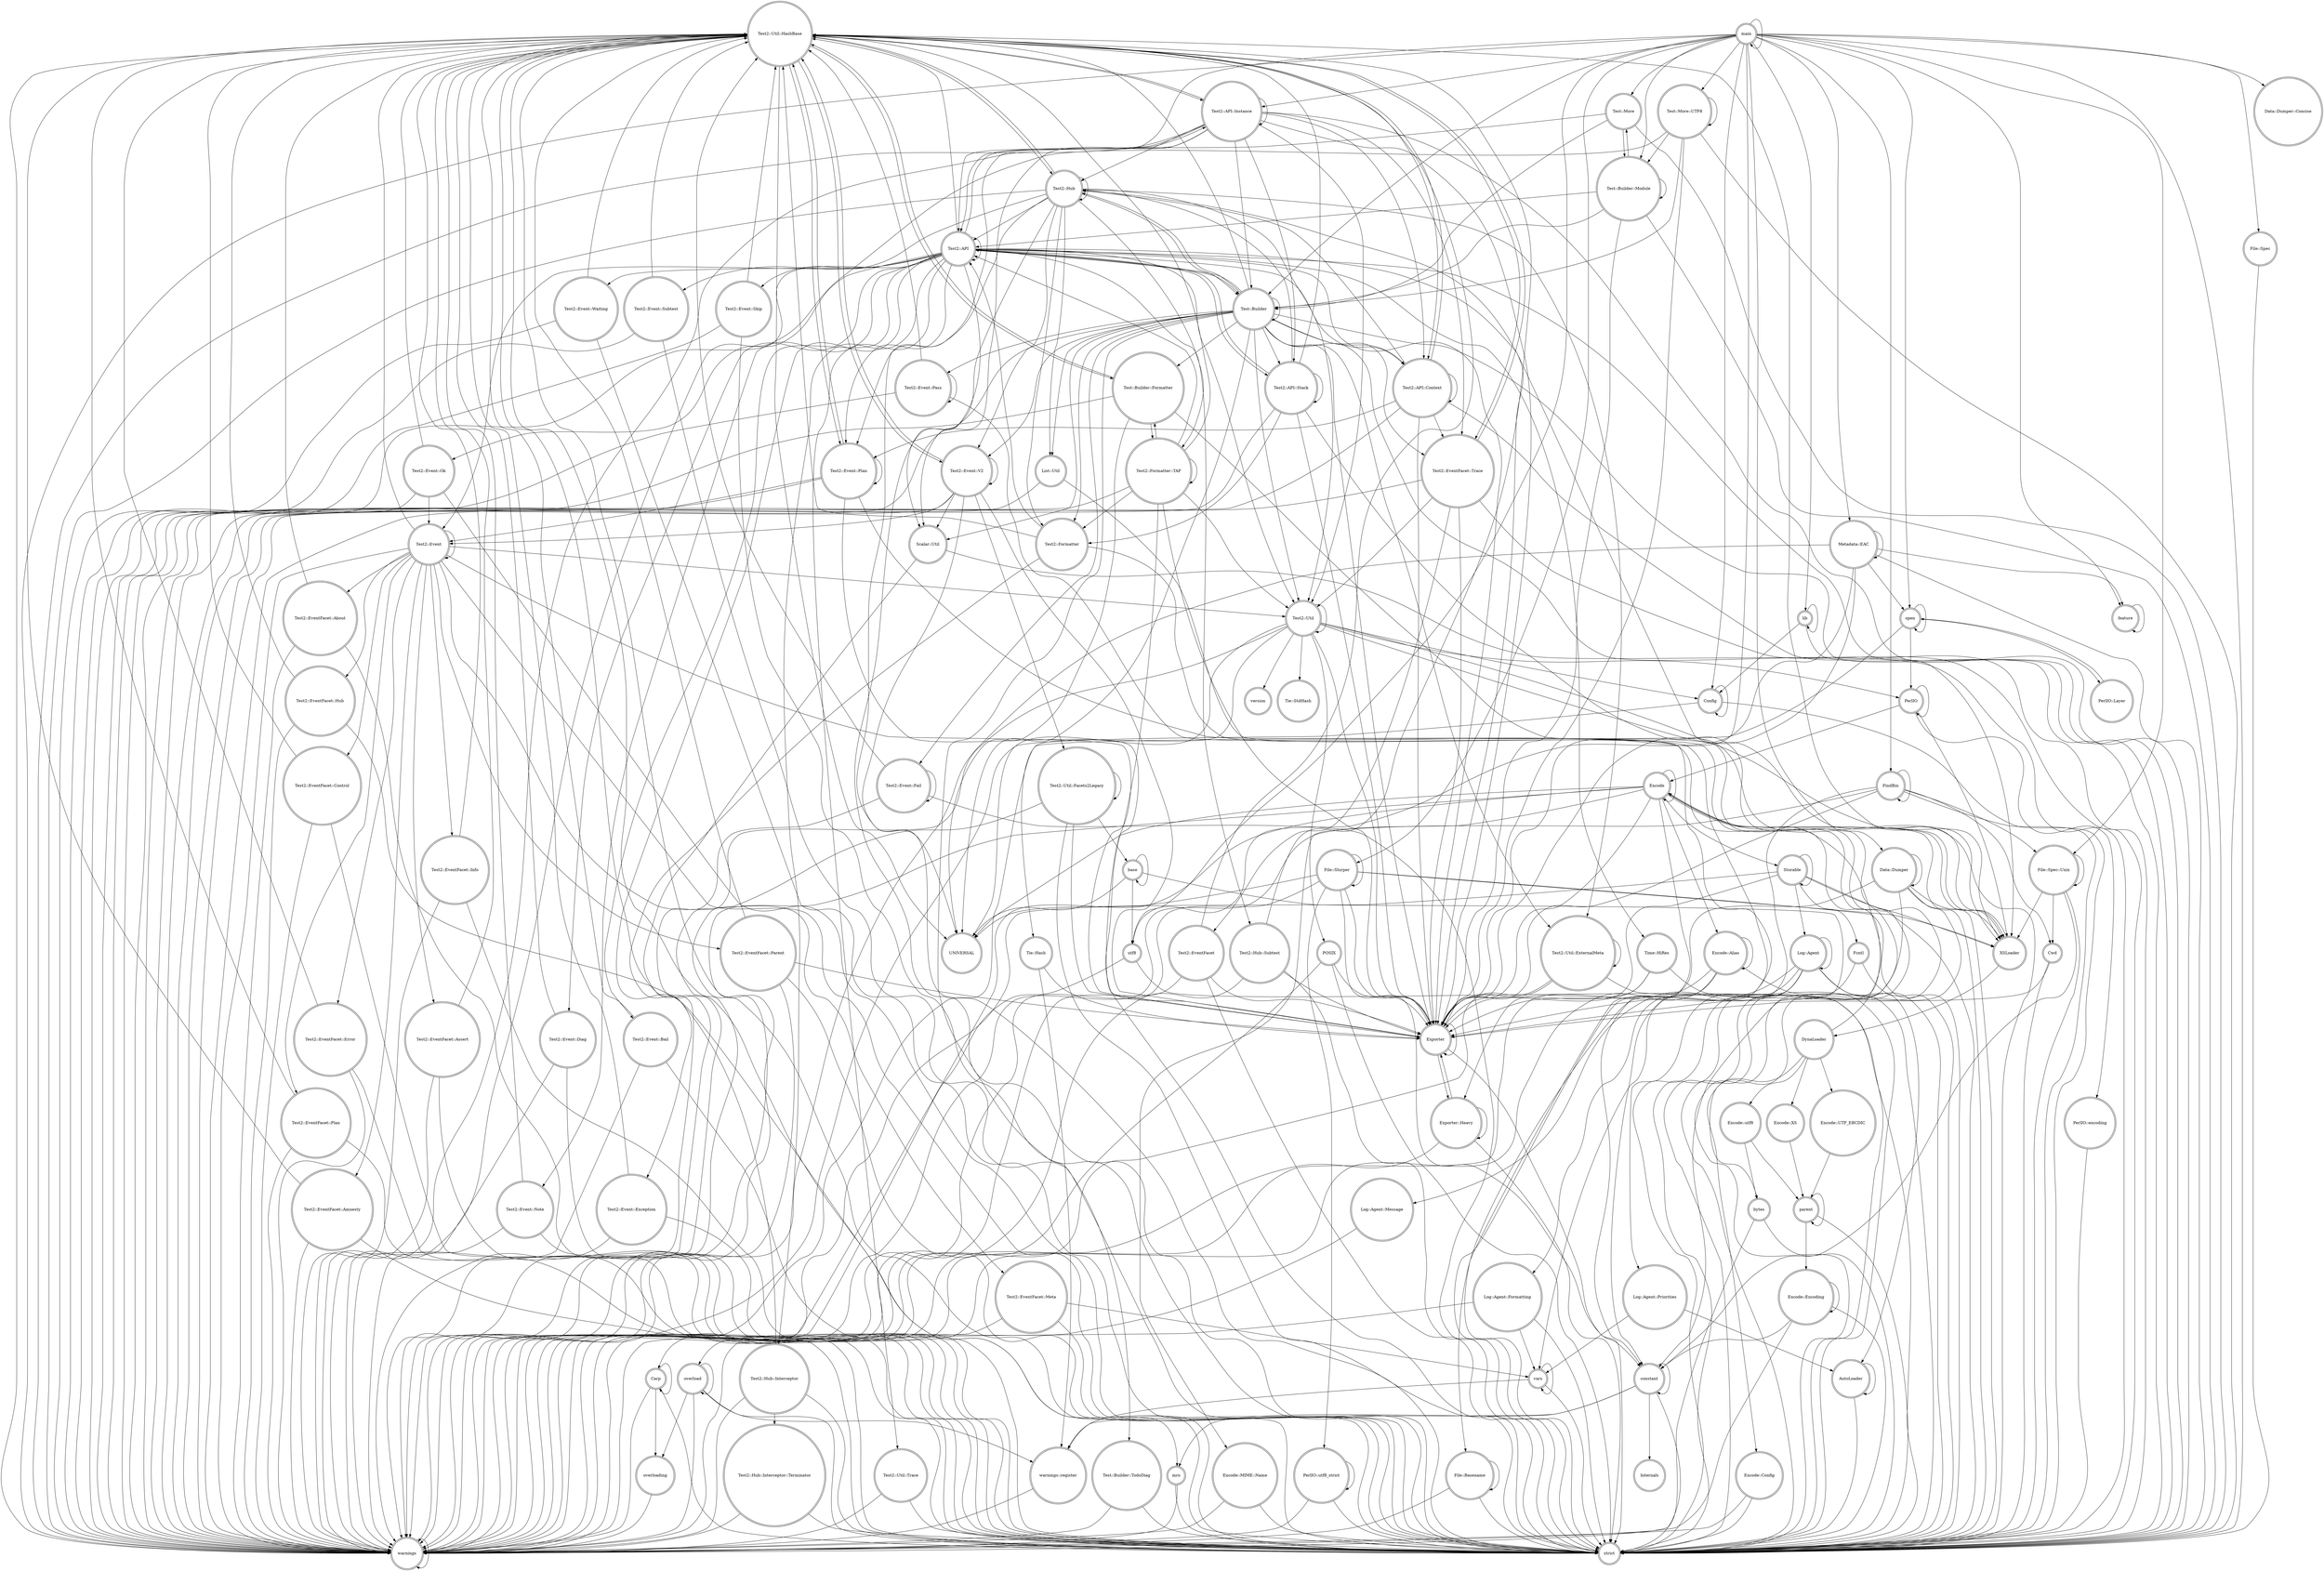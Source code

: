 digraph {
graph [overlap=false]
node [shape=doublecircle];
"Test2::Util::HashBase" -> "Test2::API::Instance";
"Test2::EventFacet::Assert" -> "warnings";
"Test2::Hub::Interceptor" -> "Test2::Hub::Interceptor::Terminator";
"Test2::Hub" -> "Test2::Event::Plan";
"Test2::API" -> "Test2::Event::Bail";
"Test2::Event" -> "Test2::EventFacet::Plan";
"Metadata::EAC" -> "open";
"Test2::Event" -> "Exporter";
"constant" -> "Internals";
"Test::Builder" -> "Test::Builder::TodoDiag";
"Test2::EventFacet::Amnesty" -> "strict";
"Exporter::Heavy" -> "Exporter::Heavy";
"Test2::Event::Note" -> "strict";
"vars" -> "vars";
"mro" -> "warnings";
"Encode" -> "warnings";
"Test2::Event" -> "Test2::EventFacet::Hub";
"Test2::API" -> "Test::Builder";
"Test::Builder" -> "Test2::Formatter";
"overload" -> "strict";
"Test::Builder" -> "List::Util";
"Scalar::Util" -> "strict";
"Test2::Event::Plan" -> "Test2::Util::HashBase";
"Data::Dumper" -> "constant";
"Test2::EventFacet::Hub" -> "warnings";
"Test2::Hub" -> "Test2::Util::ExternalMeta";
"main" -> "feature";
"Storable" -> "Storable";
"Log::Agent" -> "Log::Agent";
"Test::Builder" -> "Exporter";
"Scalar::Util" -> "warnings";
"Test2::API" -> "Test2::Event::Note";
"Test::More" -> "strict";
"overload" -> "warnings";
"base" -> "strict";
"Metadata::EAC" -> "utf8";
"Test2::Event::Plan" -> "Exporter";
"Test2::API::Stack" -> "warnings";
"Test2::EventFacet::Parent" -> "Test2::Util::HashBase";
"Test::More::UTF8" -> "Test::Builder::Module";
"Encode::utf8" -> "bytes";
"Log::Agent" -> "Log::Agent::Message";
"Test2::EventFacet::Control" -> "Test2::Util::HashBase";
"DynaLoader" -> "Encode::UTF_EBCDIC";
"Test2::Util" -> "warnings";
"Exporter" -> "Exporter::Heavy";
"warnings" -> "warnings";
"bytes" -> "warnings";
"PerlIO" -> "PerlIO";
"Test2::Event" -> "Test2::EventFacet::Parent";
"Test2::EventFacet::Meta" -> "warnings";
"Test2::Event::Ok" -> "Test2::Event";
"Test2::Event" -> "Test2::Util::HashBase";
"Test2::Formatter::TAP" -> "Test2::API";
"Test2::API::Context" -> "warnings";
"PerlIO::encoding" -> "strict";
"Storable" -> "strict";
"Encode::Alias" -> "strict";
"Config" -> "Config";
"Test2::EventFacet::Parent" -> "warnings";
"Encode::Config" -> "warnings";
"Test2::API::Context" -> "Test2::API::Context";
"Test::More::UTF8" -> "warnings";
"Test2::Util::HashBase" -> "Test2::Event::Plan";
"Test2::Formatter::TAP" -> "Test::Builder::Formatter";
"Log::Agent::Priorities" -> "vars";
"base" -> "utf8";
"Test2::API::Context" -> "Test2::Event::Plan";
"Test2::API::Instance" -> "Test2::Util::HashBase";
"Test2::Util::HashBase" -> "Test2::API::Context";
"Metadata::EAC" -> "warnings";
"Test2::EventFacet::Info" -> "Test2::Util::HashBase";
"Test2::EventFacet::Plan" -> "strict";
"Test2::EventFacet::Error" -> "strict";
"Log::Agent::Message" -> "overload";
"Test::Builder" -> "Scalar::Util";
"Config" -> "strict";
"Exporter" -> "Exporter";
"Test2::Event::V2" -> "Test2::Util::HashBase";
"Test2::API::Context" -> "strict";
"Test2::Hub::Interceptor" -> "Test2::Util::HashBase";
"Metadata::EAC" -> "feature";
"Test::Builder::Module" -> "Exporter";
"Test2::API::Stack" -> "Test2::Util::HashBase";
"POSIX" -> "Exporter";
"Test2::Event::Diag" -> "Test2::Util::HashBase";
"Test2::API::Instance" -> "Exporter";
"Test2::EventFacet::Meta" -> "strict";
"Exporter::Heavy" -> "strict";
"Metadata::EAC" -> "Exporter";
"DynaLoader" -> "Encode::Config";
"XSLoader" -> "Encode";
"Test2::EventFacet::Trace" -> "strict";
"main" -> "open";
"Exporter::Heavy" -> "warnings";
"lib" -> "lib";
"Test::Builder" -> "Test2::Event::Fail";
"Test2::Event::Exception" -> "warnings";
"constant" -> "mro";
"Test2::API" -> "Test2::Event::Waiting";
"warnings::register" -> "warnings";
"Test2::Hub::Subtest" -> "warnings";
"Test::Builder::Module" -> "Test2::API";
"Test2::Event::Fail" -> "warnings";
"Test::More" -> "Test::Builder";
"Log::Agent" -> "strict";
"Carp" -> "warnings";
"Test2::Util::ExternalMeta" -> "strict";
"Test2::Util::ExternalMeta" -> "warnings";
"Test2::Hub" -> "Test2::Util::HashBase";
"Test2::Util::HashBase" -> "mro";
"Test::Builder::Module" -> "Test::Builder::Module";
"PerlIO" -> "Encode";
"Test2::API::Stack" -> "strict";
"Exporter::Heavy" -> "Exporter";
"Test2::Event::Note" -> "warnings";
"Test2::EventFacet::Amnesty" -> "warnings";
"Encode::MIME::Name" -> "warnings";
"constant" -> "warnings::register";
"Test::Builder::Module" -> "Test::More";
"Encode::Encoding" -> "strict";
"Test2::Formatter" -> "Test2::Util::HashBase";
"Test2::EventFacet" -> "warnings";
"FindBin" -> "FindBin";
"Log::Agent" -> "Exporter";
"File::Slurper" -> "UNIVERSAL";
"bytes" -> "strict";
"Test2::Hub" -> "Test2::Hub";
"Test2::API::Instance" -> "Test2::API::Instance";
"Test2::Event::Ok" -> "warnings";
"Test2::Event" -> "Test2::EventFacet::Amnesty";
"Fcntl" -> "strict";
"Test2::Util::ExternalMeta" -> "Exporter";
"PerlIO" -> "PerlIO::encoding";
"File::Slurper" -> "constant";
"Test2::Util" -> "Exporter";
"Storable" -> "Fcntl";
"Test2::Hub" -> "Exporter";
"Test2::API" -> "Test2::Util";
"Test2::Event::Ok" -> "strict";
"Test2::EventFacet::Control" -> "strict";
"utf8" -> "warnings";
"Encode::utf8" -> "parent";
"Test2::API::Instance" -> "Test::Builder";
"parent" -> "Encode::Encoding";
"Test2::Util" -> "Tie::Hash";
"Test::Builder::Formatter" -> "strict";
"FindBin" -> "Cwd";
"Test::Builder" -> "UNIVERSAL";
"Encode::Config" -> "strict";
"Test2::Formatter::TAP" -> "Test2::Util::HashBase";
"Test2::EventFacet::Info" -> "strict";
"Test::Builder" -> "Test2::API::Stack";
"Test2::EventFacet::Plan" -> "warnings";
"Time::HiRes" -> "strict";
"Test::Builder" -> "XSLoader";
"Test2::Util::Facets2Legacy" -> "warnings";
"Test::Builder::Formatter" -> "Test2::Formatter::TAP";
"Time::HiRes" -> "Exporter::Heavy";
"File::Basename" -> "strict";
"Test2::Event::Pass" -> "warnings";
"Test2::Event" -> "Test2::EventFacet::Info";
"Test2::API" -> "Test2::Hub::Subtest";
"PerlIO::utf8_strict" -> "strict";
"Test2::Event" -> "Test2::EventFacet::Assert";
"Test2::API" -> "Test2::Hub::Interceptor";
"Test2::Formatter::TAP" -> "Test2::Formatter::TAP";
"Data::Dumper" -> "XSLoader";
"Test2::Util::Trace" -> "strict";
"main" -> "Test::Builder::Module";
"File::Spec::Unix" -> "strict";
"PerlIO::utf8_strict" -> "PerlIO::utf8_strict";
"Encode::MIME::Name" -> "strict";
"Test2::Formatter" -> "strict";
"Test2::Util" -> "UNIVERSAL";
"Test2::Hub::Subtest" -> "Test2::Util::HashBase";
"Test2::Event::V2" -> "strict";
"Test2::Event::V2" -> "warnings";
"Test2::API" -> "Test2::Event::Plan";
"lib" -> "Config";
"Test2::EventFacet::Trace" -> "Test2::Util::HashBase";
"Data::Dumper" -> "bytes";
"Test2::Util::HashBase" -> "Test2::EventFacet::Trace";
"Log::Agent" -> "Log::Agent::Formatting";
"Test2::Formatter::TAP" -> "Exporter";
"Test2::Util::Facets2Legacy" -> "Exporter";
"Test2::Event::Subtest" -> "warnings";
"Test::More" -> "warnings";
"Test2::EventFacet::About" -> "strict";
"Log::Agent" -> "Log::Agent::Priorities";
"Encode::Encoding" -> "warnings";
"main" -> "Data::Dumper";
"Test2::Event::V2" -> "Test2::Util::Facets2Legacy";
"Test2::API" -> "strict";
"Test2::Event::Plan" -> "strict";
"open" -> "PerlIO::Layer";
"File::Slurper" -> "warnings";
"Test2::Event::Skip" -> "Test2::Util::HashBase";
"Test2::API::Instance" -> "Test2::API::Context";
"Test2::Util" -> "version";
"main" -> "lib";
"Test2::API" -> "XSLoader";
"main" -> "Exporter";
"Data::Dumper" -> "Data::Dumper";
"DynaLoader" -> "Encode::utf8";
"Log::Agent::Formatting" -> "strict";
"Test2::EventFacet::Hub" -> "Test2::Util::HashBase";
"Tie::Hash" -> "Exporter";
"Encode" -> "UNIVERSAL";
"Test2::EventFacet::Error" -> "Test2::Util::HashBase";
"AutoLoader" -> "strict";
"Test2::Event::V2" -> "Test2::Event::V2";
"constant" -> "constant";
"Cwd" -> "strict";
"Encode" -> "Exporter";
"Test2::Event::Note" -> "Test2::Util::HashBase";
"Test2::API" -> "Test2::Event::Diag";
"Test2::Event::Pass" -> "Test2::Event::Pass";
"Test2::EventFacet::Info" -> "warnings";
"Carp" -> "overloading";
"Encode" -> "XSLoader";
"Test2::API" -> "Time::HiRes";
"Test2::Event" -> "Test2::Event";
"Test2::Util::HashBase" -> "XSLoader";
"Storable" -> "warnings";
"Test2::Event::Plan" -> "Test2::Event::Plan";
"Test2::Util::Trace" -> "warnings";
"Time::HiRes" -> "Exporter";
"base" -> "base";
"main" -> "Test2::API::Instance";
"DynaLoader" -> "Encode::XS";
"List::Util" -> "strict";
"Test2::Event" -> "Test2::Util";
"Test2::Event" -> "Test2::EventFacet::Control";
"Test2::Event::Skip" -> "warnings";
"Test::Builder::Module" -> "Test::Builder";
"Test2::EventFacet::Plan" -> "Test2::Util::HashBase";
"Test2::API::Context" -> "Exporter";
"Test2::Event::Exception" -> "strict";
"mro" -> "strict";
"main" -> "warnings";
"Test2::Util::ExternalMeta" -> "Test2::Util::ExternalMeta";
"Test2::Event" -> "Test2::EventFacet::Meta";
"Test2::EventFacet" -> "Exporter";
"Test::Builder" -> "Test2::Event::Pass";
"Test2::Event::Bail" -> "warnings";
"open" -> "open";
"Test2::Hub" -> "warnings";
"Test2::EventFacet::Parent" -> "strict";
"vars" -> "warnings::register";
"Test2::Event::Subtest" -> "strict";
"main" -> "strict";
"main" -> "Test::More";
"Test2::Event" -> "strict";
"Test2::EventFacet::Parent" -> "Exporter";
"Encode::Encoding" -> "constant";
"Test2::Hub" -> "Test2::Formatter";
"main" -> "FindBin";
"Test2::Util" -> "Config";
"Test2::EventFacet::About" -> "Test2::Util::HashBase";
"Test2::API::Stack" -> "Test2::Formatter";
"FindBin" -> "warnings";
"Test2::Hub::Interceptor" -> "warnings";
"Test2::Event::Waiting" -> "strict";
"parent" -> "parent";
"Test2::API" -> "Test2::API";
"Test2::Hub" -> "Test2::Formatter::TAP";
"File::Slurper" -> "Exporter";
"Test2::API::Instance" -> "strict";
"vars" -> "strict";
"Test2::Event::Exception" -> "Test2::Util::HashBase";
"overload" -> "overloading";
"Encode::Alias" -> "Encode::Alias";
"Test2::EventFacet::Control" -> "warnings";
"File::Basename" -> "File::Basename";
"Test2::Hub::Subtest" -> "Exporter";
"Test2::Util::Facets2Legacy" -> "strict";
"Test2::API::Instance" -> "Test2::API::Stack";
"Fcntl" -> "Exporter";
"PerlIO" -> "XSLoader";
"open" -> "PerlIO";
"Test2::API" -> "warnings";
"main" -> "Data::Dumper::Concise";
"Encode::Encoding" -> "Encode::Encoding";
"Test::Builder" -> "Test2::Util::HashBase";
"Test2::API" -> "Exporter";
"Test::Builder" -> "Test::Builder";
"Test2::Util" -> "POSIX";
"Test2::Formatter::TAP" -> "strict";
"Test2::API::Instance" -> "Test2::EventFacet::Trace";
"parent" -> "strict";
"Test2::Hub::Interceptor::Terminator" -> "strict";
"PerlIO::utf8_strict" -> "warnings";
"Test2::Formatter" -> "warnings";
"Test2::Util" -> "XSLoader";
"Encode::Alias" -> "warnings";
"Test2::Hub" -> "Test2::Event";
"File::Spec::Unix" -> "XSLoader";
"Test2::Util" -> "Tie::StdHash";
"Test2::Event::Ok" -> "Test2::Util::HashBase";
"Test2::EventFacet::Assert" -> "Test2::Util::HashBase";
"Test2::Util" -> "strict";
"XSLoader" -> "DynaLoader";
"Test::Builder::Formatter" -> "warnings";
"Test2::Event::Diag" -> "strict";
"Test::Builder::Formatter" -> "Test2::Util::HashBase";
"Encode" -> "constant";
"Test2::Event::Subtest" -> "Test2::Util::HashBase";
"Encode::Alias" -> "constant";
"Encode" -> "Carp";
"Test2::Event::Waiting" -> "warnings";
"main" -> "Test::Builder";
"Exporter" -> "strict";
"Encode::XS" -> "parent";
"Log::Agent::Formatting" -> "vars";
"Test::Builder::Module" -> "strict";
"FindBin" -> "strict";
"Test2::Event::Fail" -> "strict";
"Test2::Hub" -> "Test2::API";
"Test2::Formatter::TAP" -> "warnings";
"File::Spec::Unix" -> "File::Spec::Unix";
"List::Util" -> "warnings";
"Log::Agent" -> "vars";
"Test2::API::Instance" -> "Test2::API";
"Test2::Hub" -> "Test::Builder";
"Test2::Util" -> "PerlIO";
"Test::Builder" -> "Test2::Hub";
"Test::Builder" -> "Test2::API::Context";
"Test2::EventFacet::Trace" -> "Test2::EventFacet";
"Test::Builder" -> "strict";
"Test2::Event::Skip" -> "strict";
"Test2::Event::V2" -> "Scalar::Util";
"Test2::Event::Bail" -> "Test2::Util::HashBase";
"Log::Agent::Priorities" -> "AutoLoader";
"Test2::EventFacet::Trace" -> "Exporter";
"main" -> "utf8";
"Test2::API" -> "Scalar::Util";
"Test::More" -> "Test::Builder::Module";
"Encode" -> "Encode::MIME::Name";
"Test2::API" -> "Test2::Event::Ok";
"File::Slurper" -> "PerlIO::utf8_strict";
"Test::Builder::Formatter" -> "UNIVERSAL";
"Encode" -> "Encode::Alias";
"utf8" -> "strict";
"Test::Builder::TodoDiag" -> "strict";
"FindBin" -> "Exporter";
"main" -> "main";
"Test2::Event::Fail" -> "Test2::Event::Fail";
"Test::More::UTF8" -> "Exporter";
"Encode" -> "Storable";
"Test2::Hub::Subtest" -> "strict";
"Test2::API::Instance" -> "Test2::Util";
"Test2::Hub::Interceptor" -> "strict";
"Test2::Util::Facets2Legacy" -> "base";
"Data::Dumper" -> "warnings";
"Test2::Util" -> "Test2::Util";
"Test2::Event::V2" -> "Test2::Event";
"Carp" -> "Carp";
"Test::More::UTF8" -> "strict";
"Test::Builder::TodoDiag" -> "warnings";
"Test2::EventFacet" -> "strict";
"Test2::Event" -> "Test2::EventFacet::About";
"Test2::API::Context" -> "Test2::Util::HashBase";
"Cwd" -> "Exporter";
"Test2::API::Stack" -> "Test2::API::Stack";
"Test::More::UTF8" -> "Test::Builder";
"Test::Builder" -> "Test2::API";
"Test2::Event::Pass" -> "Test2::Util::HashBase";
"Test2::Util::Facets2Legacy" -> "Test2::Util::Facets2Legacy";
"Test2::Event::Diag" -> "warnings";
"AutoLoader" -> "AutoLoader";
"File::Slurper" -> "File::Slurper";
"main" -> "File::Spec::Unix";
"Test::Builder" -> "Test2::EventFacet::Trace";
"Test2::API::Stack" -> "Exporter";
"Test2::Hub" -> "strict";
"Test2::API" -> "Test2::Util::HashBase";
"Metadata::EAC" -> "strict";
"Carp" -> "strict";
"Test2::Hub" -> "Test2::Event::V2";
"Test2::Event::V2" -> "Exporter";
"Encode::UTF_EBCDIC" -> "parent";
"Test2::Event::Bail" -> "strict";
"lib" -> "strict";
"Test2::API::Context" -> "Test2::EventFacet::Trace";
"Data::Dumper" -> "strict";
"Test2::API" -> "Test2::API::Context";
"Encode" -> "Encode";
"Test2::Event::Pass" -> "strict";
"Test2::EventFacet::Assert" -> "strict";
"feature" -> "feature";
"Test2::Event" -> "Test2::EventFacet::Error";
"Test2::Event::Waiting" -> "Test2::Util::HashBase";
"File::Spec::Unix" -> "Cwd";
"Test2::Util::HashBase" -> "strict";
"Test2::Formatter" -> "Test2::API";
"Metadata::EAC" -> "Metadata::EAC";
"open" -> "warnings";
"Config" -> "warnings";
"Log::Agent" -> "AutoLoader";
"Test2::EventFacet::Meta" -> "vars";
"POSIX" -> "warnings";
"File::Spec::Unix" -> "constant";
"Test2::Util::HashBase" -> "Test2::Event::V2";
"Test2::Event::Plan" -> "warnings";
"Test2::EventFacet::Trace" -> "Test2::Util";
"Test2::EventFacet::About" -> "warnings";
"Test2::Event::Fail" -> "Test2::Util::HashBase";
"Test2::Formatter::TAP" -> "Test2::Util";
"Test2::API::Stack" -> "Test2::API";
"Test2::Util::HashBase" -> "UNIVERSAL";
"main" -> "File::Slurper";
"Storable" -> "XSLoader";
"Test2::API" -> "Test2::Util::Trace";
"Test2::API::Instance" -> "Scalar::Util";
"File::Slurper" -> "XSLoader";
"DynaLoader" -> "Encode";
"Test2::API::Context" -> "Test2::Hub";
"main" -> "Config";
"FindBin" -> "File::Basename";
"overload" -> "warnings::register";
"Test2::Formatter::TAP" -> "Test2::Formatter";
"Test2::API" -> "Test2::Event::Exception";
"Test2::API" -> "Test2::Event::Subtest";
"Test2::EventFacet::Hub" -> "strict";
"Test2::EventFacet::Amnesty" -> "Test2::Util::HashBase";
"Test2::EventFacet::Trace" -> "warnings";
"Test2::EventFacet::Error" -> "warnings";
"main" -> "Metadata::EAC";
"Tie::Hash" -> "warnings::register";
"Test2::API::Instance" -> "Test2::Hub";
"File::Slurper" -> "strict";
"main" -> "Test::More::UTF8";
"constant" -> "strict";
"Encode::Alias" -> "Exporter";
"Test::Builder" -> "Test2::Event::V2";
"Test2::API" -> "Test2::Event::Skip";
"Test::Builder" -> "Test2::Util::ExternalMeta";
"base" -> "UNIVERSAL";
"Test2::API" -> "Test2::API::Instance";
"Test2::EventFacet" -> "Test2::Util::HashBase";
"File::Spec" -> "strict";
"overloading" -> "warnings";
"Storable" -> "Exporter";
"POSIX" -> "strict";
"PerlIO::Layer" -> "open";
"main" -> "Test2::API";
"Encode" -> "strict";
"Test2::Event" -> "warnings";
"FindBin" -> "File::Spec::Unix";
"Test2::API" -> "Test2::API::Stack";
"Test2::API::Instance" -> "UNIVERSAL";
"Test::More::UTF8" -> "Test::More::UTF8";
"Test2::Util::HashBase" -> "Test2::Hub";
"Test2::Util::HashBase" -> "warnings";
"File::Basename" -> "warnings";
"Log::Agent::Formatting" -> "warnings";
"Test::Builder" -> "Test::Builder::Formatter";
"Test2::Hub::Interceptor::Terminator" -> "warnings";
"Test2::API::Stack" -> "Test2::Hub";
"Test2::Util::HashBase" -> "Test::Builder::Formatter";
"overload" -> "overload";
"Test2::Hub" -> "Test2::Util";
"Test::Builder" -> "Test2::Util";
"Test2::API::Instance" -> "warnings";
"Storable" -> "Log::Agent";
"Test2::Hub" -> "List::Util";
"Test2::Event::Plan" -> "Test2::Event";
"main" -> "File::Spec";
"Test::Builder" -> "warnings";
}
